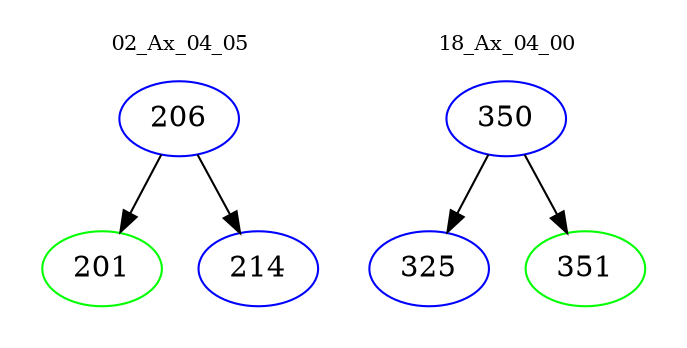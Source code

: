 digraph{
subgraph cluster_0 {
color = white
label = "02_Ax_04_05";
fontsize=10;
T0_206 [label="206", color="blue"]
T0_206 -> T0_201 [color="black"]
T0_201 [label="201", color="green"]
T0_206 -> T0_214 [color="black"]
T0_214 [label="214", color="blue"]
}
subgraph cluster_1 {
color = white
label = "18_Ax_04_00";
fontsize=10;
T1_350 [label="350", color="blue"]
T1_350 -> T1_325 [color="black"]
T1_325 [label="325", color="blue"]
T1_350 -> T1_351 [color="black"]
T1_351 [label="351", color="green"]
}
}
